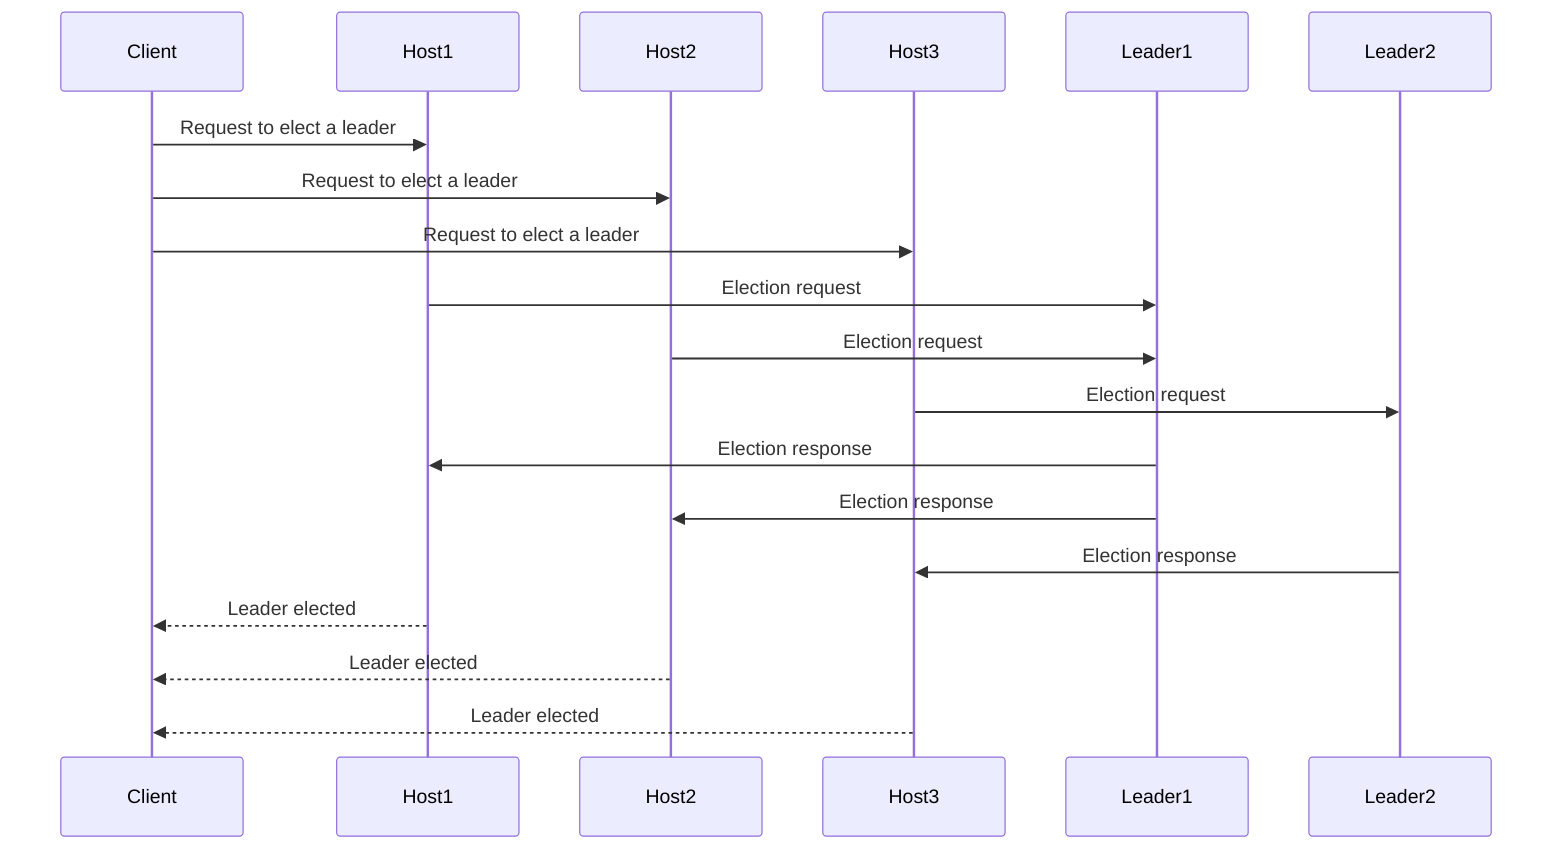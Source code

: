 sequenceDiagram
    participant Client
    participant Host1
    participant Host2
    participant Host3
    participant Leader1
    participant Leader2
    Client->>Host1: Request to elect a leader
    Client->>Host2: Request to elect a leader
    Client->>Host3: Request to elect a leader
    Host1->>Leader1: Election request
    Host2->>Leader1: Election request
    Host3->>Leader2: Election request
    Leader1->>Host1: Election response
    Leader1->>Host2: Election response
    Leader2->>Host3: Election response
    Host1-->>Client: Leader elected
    Host2-->>Client: Leader elected
    Host3-->>Client: Leader elected